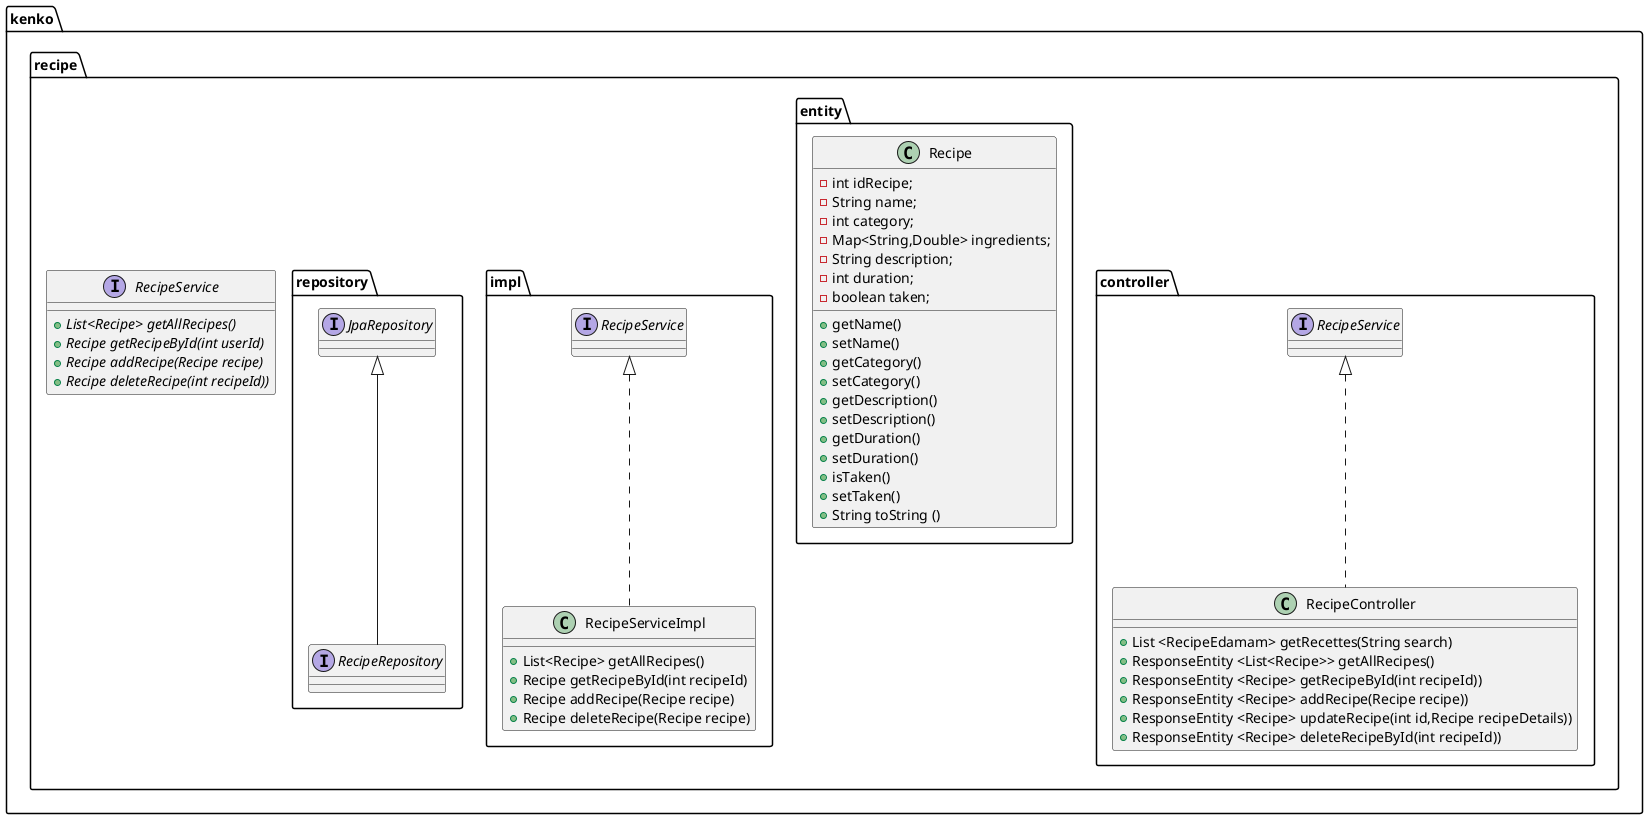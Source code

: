 @startuml

package "kenko"  {
  package "recipe"  {
     package "controller" {
     class RecipeController implements RecipeService {
     + List <RecipeEdamam> getRecettes(String search)
     + ResponseEntity <List<Recipe>> getAllRecipes()
     + ResponseEntity <Recipe> getRecipeById(int recipeId))
     + ResponseEntity <Recipe> addRecipe(Recipe recipe))
     + ResponseEntity <Recipe> updateRecipe(int id,Recipe recipeDetails))
     + ResponseEntity <Recipe> deleteRecipeById(int recipeId))


     }
     }
     package "entity" {
          class Recipe {
          - int idRecipe;
          - String name;
          - int category;
          - Map<String,Double> ingredients;
          - String description;
          - int duration;
          - boolean taken;

           + getName()
           + setName()
           + getCategory()
           + setCategory()
           + getDescription()
           + setDescription()
           + getDuration()
           + setDuration()
           + isTaken()
           + setTaken()
           + String toString ()

          }

          }
     package "impl" {
               class RecipeServiceImpl implements RecipeService {
           + List<Recipe> getAllRecipes()
           + Recipe getRecipeById(int recipeId)
           + Recipe addRecipe(Recipe recipe)
           + Recipe deleteRecipe(Recipe recipe)

               }

               }
     package "repository" {
               Interface RecipeRepository extends JpaRepository
                           }

                    Interface RecipeService {
                    + {abstract} List<Recipe> getAllRecipes()
                    + {abstract} Recipe getRecipeById(int userId)
                    + {abstract} Recipe addRecipe(Recipe recipe)
                    + {abstract} Recipe deleteRecipe(int recipeId))

                    }
                                }
   }




@enduml